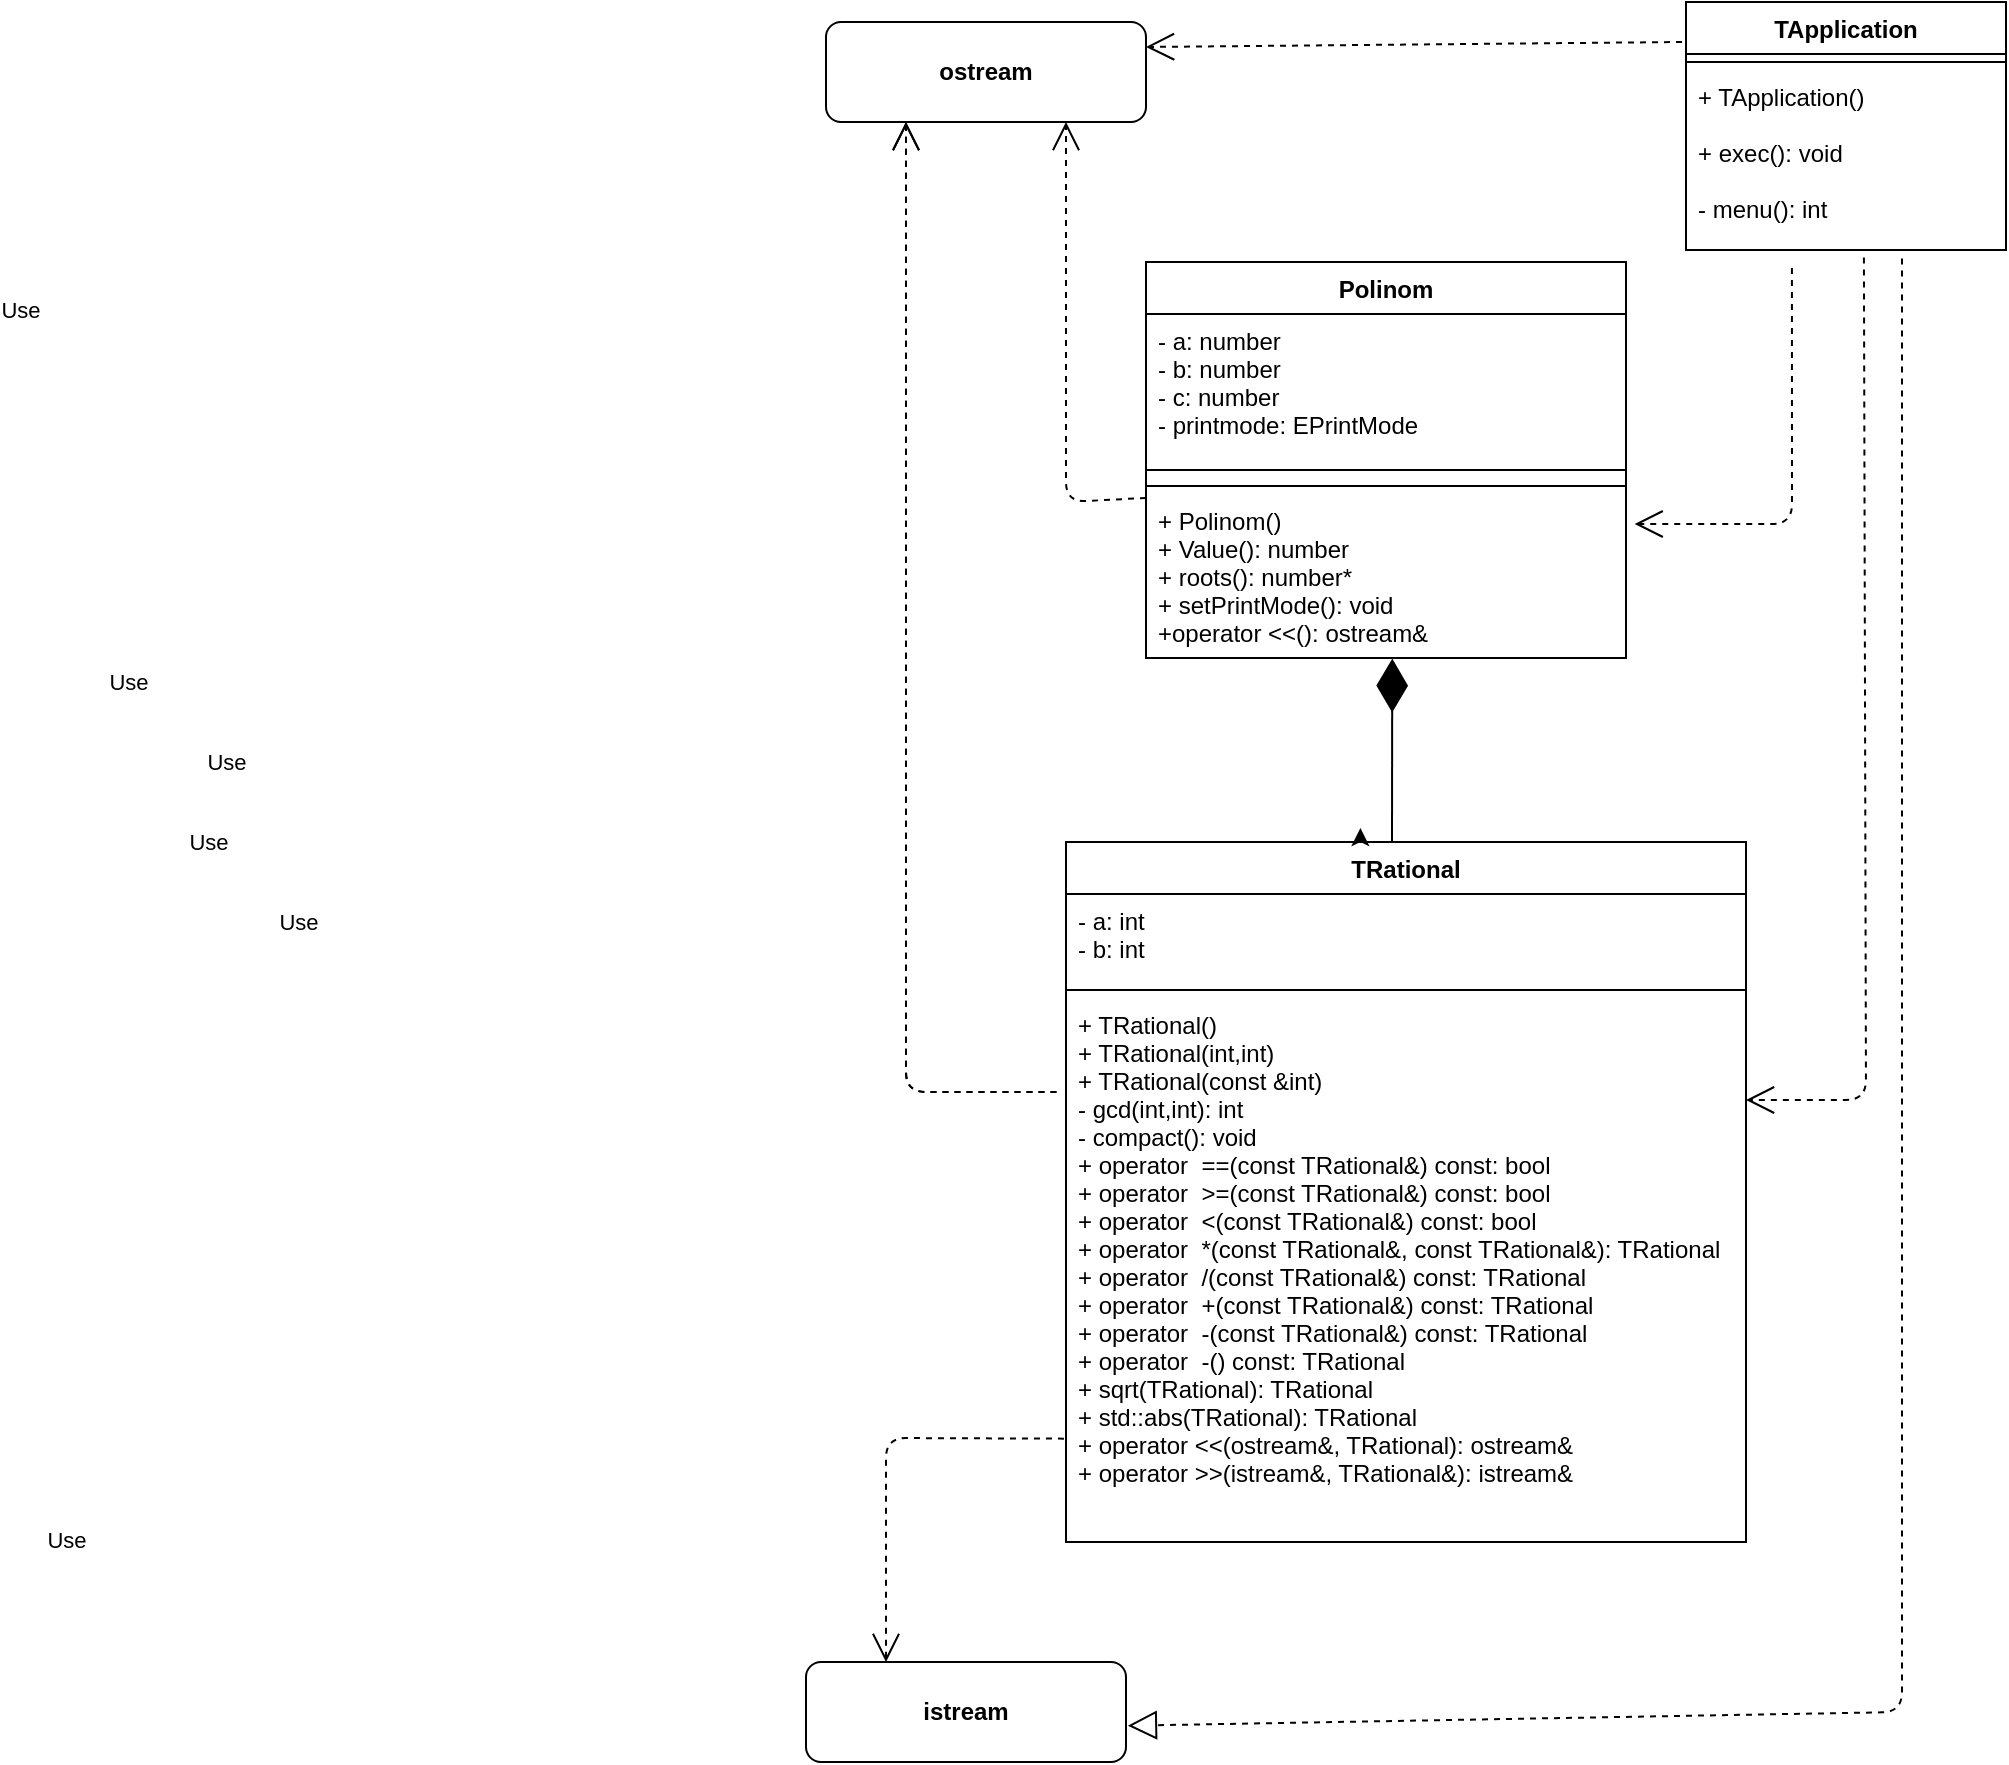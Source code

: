 <mxfile version="14.4.3" type="github">
  <diagram id="C5RBs43oDa-KdzZeNtuy" name="Page-1">
    <mxGraphModel dx="2477" dy="960" grid="1" gridSize="10" guides="1" tooltips="1" connect="1" arrows="1" fold="1" page="1" pageScale="1" pageWidth="827" pageHeight="1169" math="0" shadow="0">
      <root>
        <mxCell id="WIyWlLk6GJQsqaUBKTNV-0" />
        <mxCell id="WIyWlLk6GJQsqaUBKTNV-1" parent="WIyWlLk6GJQsqaUBKTNV-0" />
        <mxCell id="5UwY4pMz2tyHPpEArCMc-0" value="&lt;b&gt;istream&lt;/b&gt;" style="rounded=1;whiteSpace=wrap;html=1;" parent="WIyWlLk6GJQsqaUBKTNV-1" vertex="1">
          <mxGeometry x="70" y="850" width="160" height="50" as="geometry" />
        </mxCell>
        <mxCell id="5UwY4pMz2tyHPpEArCMc-1" value="&lt;b&gt;ostream&lt;/b&gt;" style="rounded=1;whiteSpace=wrap;html=1;" parent="WIyWlLk6GJQsqaUBKTNV-1" vertex="1">
          <mxGeometry x="80" y="30" width="160" height="50" as="geometry" />
        </mxCell>
        <mxCell id="5UwY4pMz2tyHPpEArCMc-10" value="" style="endArrow=block;dashed=1;endFill=0;endSize=12;html=1;entryX=1.006;entryY=0.637;entryDx=0;entryDy=0;entryPerimeter=0;exitX=0.675;exitY=1.047;exitDx=0;exitDy=0;exitPerimeter=0;" parent="WIyWlLk6GJQsqaUBKTNV-1" target="5UwY4pMz2tyHPpEArCMc-0" edge="1" source="5UwY4pMz2tyHPpEArCMc-27">
          <mxGeometry width="160" relative="1" as="geometry">
            <mxPoint x="508" y="162.5" as="sourcePoint" />
            <mxPoint x="430" y="170" as="targetPoint" />
            <Array as="points">
              <mxPoint x="618" y="500" />
              <mxPoint x="618" y="625" />
              <mxPoint x="618" y="875" />
            </Array>
          </mxGeometry>
        </mxCell>
        <mxCell id="5UwY4pMz2tyHPpEArCMc-24" value="TApplication" style="swimlane;fontStyle=1;align=center;verticalAlign=top;childLayout=stackLayout;horizontal=1;startSize=26;horizontalStack=0;resizeParent=1;resizeParentMax=0;resizeLast=0;collapsible=1;marginBottom=0;" parent="WIyWlLk6GJQsqaUBKTNV-1" vertex="1">
          <mxGeometry x="510" y="20" width="160" height="124" as="geometry" />
        </mxCell>
        <mxCell id="5UwY4pMz2tyHPpEArCMc-26" value="" style="line;strokeWidth=1;fillColor=none;align=left;verticalAlign=middle;spacingTop=-1;spacingLeft=3;spacingRight=3;rotatable=0;labelPosition=right;points=[];portConstraint=eastwest;" parent="5UwY4pMz2tyHPpEArCMc-24" vertex="1">
          <mxGeometry y="26" width="160" height="8" as="geometry" />
        </mxCell>
        <mxCell id="5UwY4pMz2tyHPpEArCMc-27" value="+ TApplication()&#xa;&#xa;+ exec(): void&#xa;&#xa;- menu(): int" style="text;strokeColor=none;fillColor=none;align=left;verticalAlign=top;spacingLeft=4;spacingRight=4;overflow=hidden;rotatable=0;points=[[0,0.5],[1,0.5]];portConstraint=eastwest;" parent="5UwY4pMz2tyHPpEArCMc-24" vertex="1">
          <mxGeometry y="34" width="160" height="90" as="geometry" />
        </mxCell>
        <mxCell id="5UwY4pMz2tyHPpEArCMc-12" value="Polinom" style="swimlane;fontStyle=1;align=center;verticalAlign=top;childLayout=stackLayout;horizontal=1;startSize=26;horizontalStack=0;resizeParent=1;resizeParentMax=0;resizeLast=0;collapsible=1;marginBottom=0;" parent="WIyWlLk6GJQsqaUBKTNV-1" vertex="1">
          <mxGeometry x="240" y="150" width="240" height="198" as="geometry" />
        </mxCell>
        <mxCell id="5UwY4pMz2tyHPpEArCMc-13" value="- a: number&#xa;- b: number&#xa;- c: number&#xa;- printmode: EPrintMode" style="text;strokeColor=none;fillColor=none;align=left;verticalAlign=top;spacingLeft=4;spacingRight=4;overflow=hidden;rotatable=0;points=[[0,0.5],[1,0.5]];portConstraint=eastwest;" parent="5UwY4pMz2tyHPpEArCMc-12" vertex="1">
          <mxGeometry y="26" width="240" height="74" as="geometry" />
        </mxCell>
        <mxCell id="DQD8V4vmmcMp9nrapw0v-16" value="" style="line;strokeWidth=1;fillColor=none;align=left;verticalAlign=middle;spacingTop=-1;spacingLeft=3;spacingRight=3;rotatable=0;labelPosition=right;points=[];portConstraint=eastwest;" vertex="1" parent="5UwY4pMz2tyHPpEArCMc-12">
          <mxGeometry y="100" width="240" height="8" as="geometry" />
        </mxCell>
        <mxCell id="5UwY4pMz2tyHPpEArCMc-14" value="" style="line;strokeWidth=1;fillColor=none;align=left;verticalAlign=middle;spacingTop=-1;spacingLeft=3;spacingRight=3;rotatable=0;labelPosition=right;points=[];portConstraint=eastwest;" parent="5UwY4pMz2tyHPpEArCMc-12" vertex="1">
          <mxGeometry y="108" width="240" height="8" as="geometry" />
        </mxCell>
        <mxCell id="5UwY4pMz2tyHPpEArCMc-15" value="+ Polinom()&#xa;+ Value(): number&#xa;+ roots(): number*&#xa;+ setPrintMode(): void&#xa;+operator &lt;&lt;(): ostream&amp;" style="text;strokeColor=none;fillColor=none;align=left;verticalAlign=top;spacingLeft=4;spacingRight=4;overflow=hidden;rotatable=0;points=[[0,0.5],[1,0.5]];portConstraint=eastwest;" parent="5UwY4pMz2tyHPpEArCMc-12" vertex="1">
          <mxGeometry y="116" width="240" height="82" as="geometry" />
        </mxCell>
        <mxCell id="DQD8V4vmmcMp9nrapw0v-11" value="" style="endArrow=diamondThin;endFill=1;endSize=24;html=1;entryX=0.513;entryY=1.004;entryDx=0;entryDy=0;entryPerimeter=0;" edge="1" parent="5UwY4pMz2tyHPpEArCMc-12" target="5UwY4pMz2tyHPpEArCMc-15">
          <mxGeometry width="160" relative="1" as="geometry">
            <mxPoint x="123" y="290" as="sourcePoint" />
            <mxPoint x="83" y="280" as="targetPoint" />
          </mxGeometry>
        </mxCell>
        <mxCell id="DQD8V4vmmcMp9nrapw0v-3" value="TRational" style="swimlane;fontStyle=1;align=center;verticalAlign=top;childLayout=stackLayout;horizontal=1;startSize=26;horizontalStack=0;resizeParent=1;resizeParentMax=0;resizeLast=0;collapsible=1;marginBottom=0;" vertex="1" parent="WIyWlLk6GJQsqaUBKTNV-1">
          <mxGeometry x="200" y="440" width="340" height="350" as="geometry" />
        </mxCell>
        <mxCell id="DQD8V4vmmcMp9nrapw0v-4" value="- a: int&#xa;- b: int" style="text;strokeColor=none;fillColor=none;align=left;verticalAlign=top;spacingLeft=4;spacingRight=4;overflow=hidden;rotatable=0;points=[[0,0.5],[1,0.5]];portConstraint=eastwest;" vertex="1" parent="DQD8V4vmmcMp9nrapw0v-3">
          <mxGeometry y="26" width="340" height="44" as="geometry" />
        </mxCell>
        <mxCell id="DQD8V4vmmcMp9nrapw0v-5" value="" style="line;strokeWidth=1;fillColor=none;align=left;verticalAlign=middle;spacingTop=-1;spacingLeft=3;spacingRight=3;rotatable=0;labelPosition=right;points=[];portConstraint=eastwest;" vertex="1" parent="DQD8V4vmmcMp9nrapw0v-3">
          <mxGeometry y="70" width="340" height="8" as="geometry" />
        </mxCell>
        <mxCell id="DQD8V4vmmcMp9nrapw0v-6" value="+ TRational()&#xa;+ TRational(int,int)&#xa;+ TRational(const &amp;int)&#xa;- gcd(int,int): int&#xa;- compact(): void&#xa;+ operator  ==(const TRational&amp;) const: bool&#xa;+ operator  &gt;=(const TRational&amp;) const: bool&#xa;+ operator  &lt;(const TRational&amp;) const: bool&#xa;+ operator  *(const TRational&amp;, const TRational&amp;): TRational&#xa;+ operator  /(const TRational&amp;) const: TRational&#xa;+ operator  +(const TRational&amp;) const: TRational &#xa;+ operator  -(const TRational&amp;) const: TRational&#xa;+ operator  -() const: TRational&#xa;+ sqrt(TRational): TRational&#xa;+ std::abs(TRational): TRational&#xa;+ operator &lt;&lt;(ostream&amp;, TRational): ostream&amp;&#xa;+ operator &gt;&gt;(istream&amp;, TRational&amp;): istream&amp;" style="text;strokeColor=none;fillColor=none;align=left;verticalAlign=top;spacingLeft=4;spacingRight=4;overflow=hidden;rotatable=0;points=[[0,0.5],[1,0.5]];portConstraint=eastwest;" vertex="1" parent="DQD8V4vmmcMp9nrapw0v-3">
          <mxGeometry y="78" width="340" height="272" as="geometry" />
        </mxCell>
        <mxCell id="DQD8V4vmmcMp9nrapw0v-8" style="edgeStyle=orthogonalEdgeStyle;rounded=0;orthogonalLoop=1;jettySize=auto;html=1;exitX=0.5;exitY=0;exitDx=0;exitDy=0;entryX=0.433;entryY=-0.02;entryDx=0;entryDy=0;entryPerimeter=0;" edge="1" parent="WIyWlLk6GJQsqaUBKTNV-1" source="DQD8V4vmmcMp9nrapw0v-3" target="DQD8V4vmmcMp9nrapw0v-3">
          <mxGeometry relative="1" as="geometry" />
        </mxCell>
        <mxCell id="DQD8V4vmmcMp9nrapw0v-12" value="Use" style="endArrow=open;endSize=12;dashed=1;html=1;exitX=-0.014;exitY=0.173;exitDx=0;exitDy=0;exitPerimeter=0;entryX=0.25;entryY=1;entryDx=0;entryDy=0;" edge="1" parent="WIyWlLk6GJQsqaUBKTNV-1" source="DQD8V4vmmcMp9nrapw0v-6" target="5UwY4pMz2tyHPpEArCMc-1">
          <mxGeometry x="-0.142" y="340" width="160" relative="1" as="geometry">
            <mxPoint x="440" y="420" as="sourcePoint" />
            <mxPoint x="600" y="420" as="targetPoint" />
            <Array as="points">
              <mxPoint x="120" y="565" />
            </Array>
            <mxPoint as="offset" />
          </mxGeometry>
        </mxCell>
        <mxCell id="DQD8V4vmmcMp9nrapw0v-13" value="Use" style="endArrow=open;endSize=12;dashed=1;html=1;exitX=-0.014;exitY=0.173;exitDx=0;exitDy=0;exitPerimeter=0;entryX=0.25;entryY=1;entryDx=0;entryDy=0;" edge="1" parent="WIyWlLk6GJQsqaUBKTNV-1" source="DQD8V4vmmcMp9nrapw0v-6" target="5UwY4pMz2tyHPpEArCMc-1">
          <mxGeometry x="-0.142" y="340" width="160" relative="1" as="geometry">
            <mxPoint x="195.24" y="565.056" as="sourcePoint" />
            <mxPoint x="120" y="80" as="targetPoint" />
            <Array as="points">
              <mxPoint x="120" y="565" />
              <mxPoint x="120" y="290" />
            </Array>
            <mxPoint as="offset" />
          </mxGeometry>
        </mxCell>
        <mxCell id="DQD8V4vmmcMp9nrapw0v-14" value="Use" style="endArrow=open;endSize=12;dashed=1;html=1;entryX=0.75;entryY=1;entryDx=0;entryDy=0;exitX=0;exitY=0.024;exitDx=0;exitDy=0;exitPerimeter=0;" edge="1" parent="WIyWlLk6GJQsqaUBKTNV-1" source="5UwY4pMz2tyHPpEArCMc-15" target="5UwY4pMz2tyHPpEArCMc-1">
          <mxGeometry x="0.191" y="523" width="160" relative="1" as="geometry">
            <mxPoint x="440" y="420" as="sourcePoint" />
            <mxPoint x="600" y="420" as="targetPoint" />
            <Array as="points">
              <mxPoint x="200" y="270" />
            </Array>
            <mxPoint y="1" as="offset" />
          </mxGeometry>
        </mxCell>
        <mxCell id="DQD8V4vmmcMp9nrapw0v-15" value="Use" style="endArrow=open;endSize=12;dashed=1;html=1;entryX=1;entryY=0.25;entryDx=0;entryDy=0;" edge="1" parent="WIyWlLk6GJQsqaUBKTNV-1" target="5UwY4pMz2tyHPpEArCMc-1">
          <mxGeometry x="1" y="601" width="160" relative="1" as="geometry">
            <mxPoint x="508" y="40" as="sourcePoint" />
            <mxPoint x="420" y="90" as="targetPoint" />
            <Array as="points" />
            <mxPoint x="-515" y="-283" as="offset" />
          </mxGeometry>
        </mxCell>
        <mxCell id="DQD8V4vmmcMp9nrapw0v-18" value="Use" style="endArrow=open;endSize=12;dashed=1;html=1;exitX=0.331;exitY=1.1;exitDx=0;exitDy=0;exitPerimeter=0;entryX=1.018;entryY=0.183;entryDx=0;entryDy=0;entryPerimeter=0;" edge="1" parent="WIyWlLk6GJQsqaUBKTNV-1" source="5UwY4pMz2tyHPpEArCMc-27" target="5UwY4pMz2tyHPpEArCMc-15">
          <mxGeometry x="1" y="732" width="160" relative="1" as="geometry">
            <mxPoint x="440" y="420" as="sourcePoint" />
            <mxPoint x="600" y="420" as="targetPoint" />
            <Array as="points">
              <mxPoint x="563" y="281" />
            </Array>
            <mxPoint x="-714" y="-573" as="offset" />
          </mxGeometry>
        </mxCell>
        <mxCell id="DQD8V4vmmcMp9nrapw0v-19" value="Use" style="endArrow=open;endSize=12;dashed=1;html=1;exitX=0.556;exitY=1.041;exitDx=0;exitDy=0;exitPerimeter=0;" edge="1" parent="WIyWlLk6GJQsqaUBKTNV-1" source="5UwY4pMz2tyHPpEArCMc-27">
          <mxGeometry x="1" y="-733" width="160" relative="1" as="geometry">
            <mxPoint x="440" y="420" as="sourcePoint" />
            <mxPoint x="540" y="569" as="targetPoint" />
            <Array as="points">
              <mxPoint x="600" y="569" />
            </Array>
            <mxPoint x="-724" y="644" as="offset" />
          </mxGeometry>
        </mxCell>
        <mxCell id="DQD8V4vmmcMp9nrapw0v-20" value="Use" style="endArrow=open;endSize=12;dashed=1;html=1;entryX=0.25;entryY=0;entryDx=0;entryDy=0;exitX=-0.003;exitY=0.81;exitDx=0;exitDy=0;exitPerimeter=0;" edge="1" parent="WIyWlLk6GJQsqaUBKTNV-1" source="DQD8V4vmmcMp9nrapw0v-6" target="5UwY4pMz2tyHPpEArCMc-0">
          <mxGeometry x="0.403" y="-410" width="160" relative="1" as="geometry">
            <mxPoint x="-40" y="770" as="sourcePoint" />
            <mxPoint x="120" y="770" as="targetPoint" />
            <Array as="points">
              <mxPoint x="110" y="738" />
            </Array>
            <mxPoint y="-1" as="offset" />
          </mxGeometry>
        </mxCell>
      </root>
    </mxGraphModel>
  </diagram>
</mxfile>
